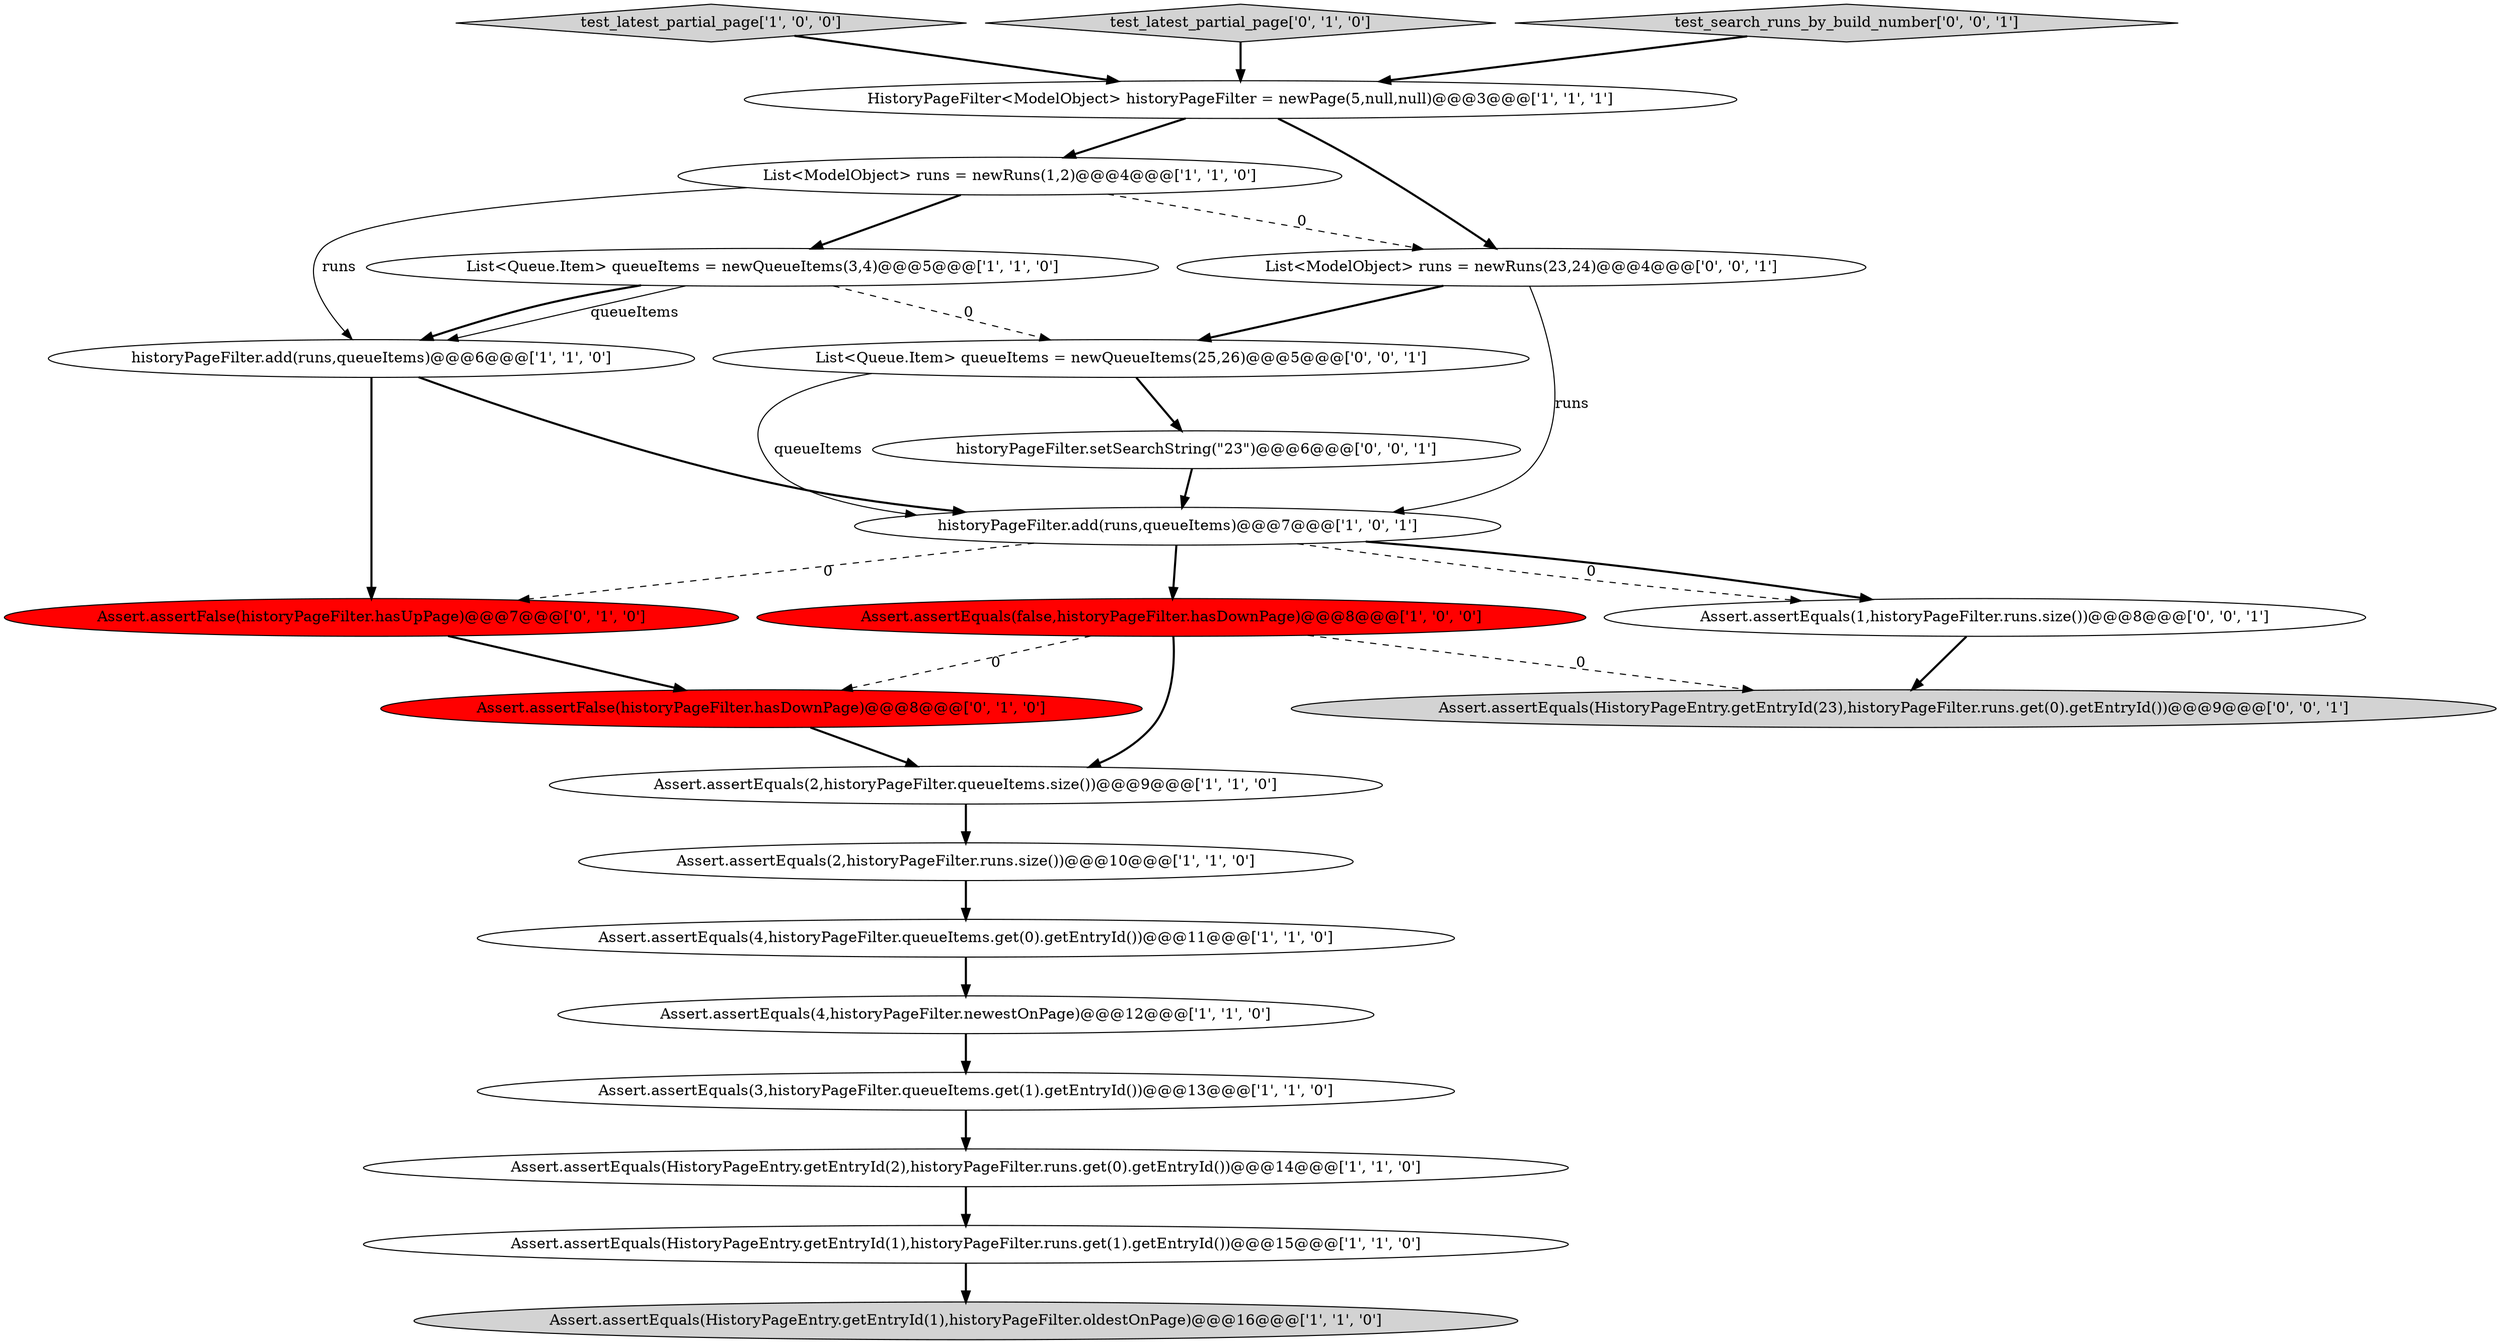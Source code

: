 digraph {
10 [style = filled, label = "Assert.assertEquals(HistoryPageEntry.getEntryId(1),historyPageFilter.oldestOnPage)@@@16@@@['1', '1', '0']", fillcolor = lightgray, shape = ellipse image = "AAA0AAABBB1BBB"];
18 [style = filled, label = "List<ModelObject> runs = newRuns(23,24)@@@4@@@['0', '0', '1']", fillcolor = white, shape = ellipse image = "AAA0AAABBB3BBB"];
5 [style = filled, label = "historyPageFilter.add(runs,queueItems)@@@7@@@['1', '0', '1']", fillcolor = white, shape = ellipse image = "AAA0AAABBB1BBB"];
9 [style = filled, label = "Assert.assertEquals(HistoryPageEntry.getEntryId(1),historyPageFilter.runs.get(1).getEntryId())@@@15@@@['1', '1', '0']", fillcolor = white, shape = ellipse image = "AAA0AAABBB1BBB"];
23 [style = filled, label = "List<Queue.Item> queueItems = newQueueItems(25,26)@@@5@@@['0', '0', '1']", fillcolor = white, shape = ellipse image = "AAA0AAABBB3BBB"];
0 [style = filled, label = "List<Queue.Item> queueItems = newQueueItems(3,4)@@@5@@@['1', '1', '0']", fillcolor = white, shape = ellipse image = "AAA0AAABBB1BBB"];
22 [style = filled, label = "historyPageFilter.setSearchString(\"23\")@@@6@@@['0', '0', '1']", fillcolor = white, shape = ellipse image = "AAA0AAABBB3BBB"];
7 [style = filled, label = "test_latest_partial_page['1', '0', '0']", fillcolor = lightgray, shape = diamond image = "AAA0AAABBB1BBB"];
17 [style = filled, label = "test_latest_partial_page['0', '1', '0']", fillcolor = lightgray, shape = diamond image = "AAA0AAABBB2BBB"];
20 [style = filled, label = "test_search_runs_by_build_number['0', '0', '1']", fillcolor = lightgray, shape = diamond image = "AAA0AAABBB3BBB"];
15 [style = filled, label = "Assert.assertFalse(historyPageFilter.hasDownPage)@@@8@@@['0', '1', '0']", fillcolor = red, shape = ellipse image = "AAA1AAABBB2BBB"];
2 [style = filled, label = "Assert.assertEquals(4,historyPageFilter.newestOnPage)@@@12@@@['1', '1', '0']", fillcolor = white, shape = ellipse image = "AAA0AAABBB1BBB"];
14 [style = filled, label = "Assert.assertEquals(3,historyPageFilter.queueItems.get(1).getEntryId())@@@13@@@['1', '1', '0']", fillcolor = white, shape = ellipse image = "AAA0AAABBB1BBB"];
3 [style = filled, label = "Assert.assertEquals(HistoryPageEntry.getEntryId(2),historyPageFilter.runs.get(0).getEntryId())@@@14@@@['1', '1', '0']", fillcolor = white, shape = ellipse image = "AAA0AAABBB1BBB"];
19 [style = filled, label = "Assert.assertEquals(HistoryPageEntry.getEntryId(23),historyPageFilter.runs.get(0).getEntryId())@@@9@@@['0', '0', '1']", fillcolor = lightgray, shape = ellipse image = "AAA0AAABBB3BBB"];
16 [style = filled, label = "Assert.assertFalse(historyPageFilter.hasUpPage)@@@7@@@['0', '1', '0']", fillcolor = red, shape = ellipse image = "AAA1AAABBB2BBB"];
13 [style = filled, label = "Assert.assertEquals(4,historyPageFilter.queueItems.get(0).getEntryId())@@@11@@@['1', '1', '0']", fillcolor = white, shape = ellipse image = "AAA0AAABBB1BBB"];
21 [style = filled, label = "Assert.assertEquals(1,historyPageFilter.runs.size())@@@8@@@['0', '0', '1']", fillcolor = white, shape = ellipse image = "AAA0AAABBB3BBB"];
11 [style = filled, label = "HistoryPageFilter<ModelObject> historyPageFilter = newPage(5,null,null)@@@3@@@['1', '1', '1']", fillcolor = white, shape = ellipse image = "AAA0AAABBB1BBB"];
12 [style = filled, label = "Assert.assertEquals(2,historyPageFilter.runs.size())@@@10@@@['1', '1', '0']", fillcolor = white, shape = ellipse image = "AAA0AAABBB1BBB"];
8 [style = filled, label = "historyPageFilter.add(runs,queueItems)@@@6@@@['1', '1', '0']", fillcolor = white, shape = ellipse image = "AAA0AAABBB1BBB"];
6 [style = filled, label = "Assert.assertEquals(2,historyPageFilter.queueItems.size())@@@9@@@['1', '1', '0']", fillcolor = white, shape = ellipse image = "AAA0AAABBB1BBB"];
4 [style = filled, label = "List<ModelObject> runs = newRuns(1,2)@@@4@@@['1', '1', '0']", fillcolor = white, shape = ellipse image = "AAA0AAABBB1BBB"];
1 [style = filled, label = "Assert.assertEquals(false,historyPageFilter.hasDownPage)@@@8@@@['1', '0', '0']", fillcolor = red, shape = ellipse image = "AAA1AAABBB1BBB"];
14->3 [style = bold, label=""];
8->16 [style = bold, label=""];
16->15 [style = bold, label=""];
4->18 [style = dashed, label="0"];
7->11 [style = bold, label=""];
18->23 [style = bold, label=""];
21->19 [style = bold, label=""];
1->15 [style = dashed, label="0"];
18->5 [style = solid, label="runs"];
0->23 [style = dashed, label="0"];
11->4 [style = bold, label=""];
1->19 [style = dashed, label="0"];
15->6 [style = bold, label=""];
9->10 [style = bold, label=""];
20->11 [style = bold, label=""];
22->5 [style = bold, label=""];
11->18 [style = bold, label=""];
4->0 [style = bold, label=""];
5->16 [style = dashed, label="0"];
3->9 [style = bold, label=""];
5->21 [style = bold, label=""];
12->13 [style = bold, label=""];
5->1 [style = bold, label=""];
0->8 [style = solid, label="queueItems"];
1->6 [style = bold, label=""];
23->22 [style = bold, label=""];
8->5 [style = bold, label=""];
4->8 [style = solid, label="runs"];
2->14 [style = bold, label=""];
0->8 [style = bold, label=""];
5->21 [style = dashed, label="0"];
23->5 [style = solid, label="queueItems"];
13->2 [style = bold, label=""];
17->11 [style = bold, label=""];
6->12 [style = bold, label=""];
}
